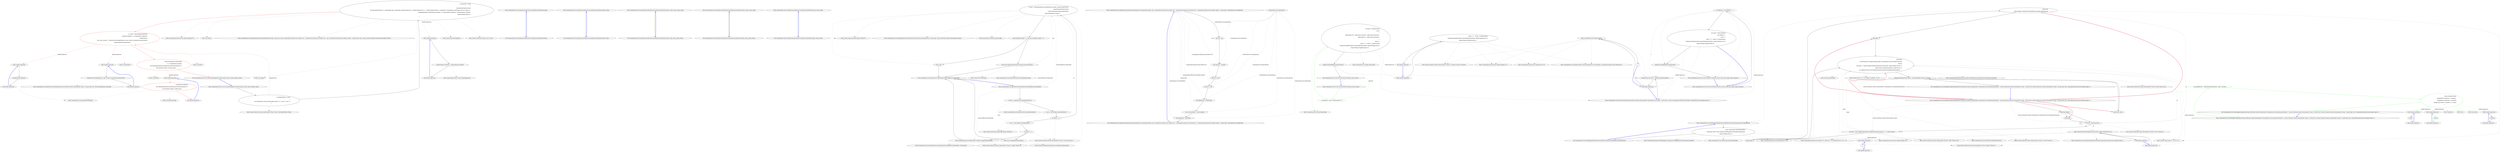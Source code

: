 digraph  {
m0_8 [label="Entry CommandLine.Infrastructure.Maybe.Nothing<T>()", span="63-63", cluster="CommandLine.Infrastructure.Maybe.Nothing<T>()", file="HelpTextTests.cs"];
m0_12 [label="Entry Unk.Create", span="", cluster="Unk.Create", file="HelpTextTests.cs"];
m0_13 [label="Entry Unk.Where", span="", cluster="Unk.Where", file="HelpTextTests.cs"];
m0_6 [label="Entry System.Collections.Generic.KeyValuePair<TKey, TValue>.KeyValuePair(TKey, TValue)", span="0-0", cluster="System.Collections.Generic.KeyValuePair<TKey, TValue>.KeyValuePair(TKey, TValue)", file="HelpTextTests.cs"];
m0_7 [label="Entry CommandLine.Core.OptionSpecification.OptionSpecification(string, string, bool, string, CommandLine.Infrastructure.Maybe<int>, CommandLine.Infrastructure.Maybe<int>, char, CommandLine.Infrastructure.Maybe<object>, System.Type, string, string, System.Collections.Generic.IEnumerable<string>)", span="17-17", cluster="CommandLine.Core.OptionSpecification.OptionSpecification(string, string, bool, string, CommandLine.Infrastructure.Maybe<int>, CommandLine.Infrastructure.Maybe<int>, char, CommandLine.Infrastructure.Maybe<object>, System.Type, string, string, System.Collections.Generic.IEnumerable<string>)", file="HelpTextTests.cs"];
m0_11 [label="Entry Unk.Single", span="", cluster="Unk.Single", file="HelpTextTests.cs"];
m0_15 [label="Entry Unk.NotNull", span="", cluster="Unk.NotNull", file="HelpTextTests.cs"];
m0_27 [label="Entry CommandLine.Core.TypeConverter.ChangeType(System.Collections.Generic.IEnumerable<string>, System.Type, bool, System.Globalization.CultureInfo)", span="12-12", cluster="CommandLine.Core.TypeConverter.ChangeType(System.Collections.Generic.IEnumerable<string>, System.Type, bool, System.Globalization.CultureInfo)", file="HelpTextTests.cs"];
m0_0 [label="Entry CommandLine.Tests.Unit.Core.OptionMapperTests.Map_boolean_switch_creates_boolean_value()", span="16-16", cluster="CommandLine.Tests.Unit.Core.OptionMapperTests.Map_boolean_switch_creates_boolean_value()", file="HelpTextTests.cs"];
m0_1 [label="var tokenPartitions = new[]\r\n                {\r\n                    new KeyValuePair<string, IEnumerable<string>>(''x'', new [] { ''true'' })\r\n                }", span="19-22", cluster="CommandLine.Tests.Unit.Core.OptionMapperTests.Map_boolean_switch_creates_boolean_value()", file="HelpTextTests.cs"];
m0_2 [label="var specProps = new[]\r\n                {\r\n                    SpecificationProperty.Create(\r\n                        new OptionSpecification(''x'', string.Empty, false, string.Empty, Maybe.Nothing<int>(), Maybe.Nothing<int>(), '\0', Maybe.Nothing<object>(), typeof(bool), string.Empty, string.Empty, new List<string>()), \r\n                        typeof(FakeOptions).GetProperties().Single(p => p.Name.Equals(''BoolValue'', StringComparison.Ordinal)),\r\n                        Maybe.Nothing<object>())\r\n                }", span="23-29", cluster="CommandLine.Tests.Unit.Core.OptionMapperTests.Map_boolean_switch_creates_boolean_value()", file="HelpTextTests.cs"];
m0_3 [label="var result = OptionMapper.MapValues(\r\n                specProps.Where(pt => pt.Specification.IsOption()),\r\n                tokenPartitions,\r\n                (vals, type, isScalar) => TypeConverter.ChangeType(vals, type, isScalar, CultureInfo.InvariantCulture),\r\n                StringComparer.InvariantCulture)", span="32-36", cluster="CommandLine.Tests.Unit.Core.OptionMapperTests.Map_boolean_switch_creates_boolean_value()", color=red, community=0, file="HelpTextTests.cs"];
m0_4 [label="Assert.NotNull(result.Value.Single(\r\n                a => a.Specification.IsOption()\r\n                && ((OptionSpecification)a.Specification).ShortName.Equals(''x'')\r\n                && (bool)((Just<object>)a.Value).Value))", span="39-42", cluster="CommandLine.Tests.Unit.Core.OptionMapperTests.Map_boolean_switch_creates_boolean_value()", color=red, community=0, file="HelpTextTests.cs"];
m0_5 [label="Exit CommandLine.Tests.Unit.Core.OptionMapperTests.Map_boolean_switch_creates_boolean_value()", span="16-16", cluster="CommandLine.Tests.Unit.Core.OptionMapperTests.Map_boolean_switch_creates_boolean_value()", file="HelpTextTests.cs"];
m0_28 [label="Entry lambda expression", span="40-42", cluster="lambda expression", file="HelpTextTests.cs"];
m0_16 [label="Entry lambda expression", span="27-27", cluster="lambda expression", file="HelpTextTests.cs"];
m0_20 [label="Entry lambda expression", span="33-33", cluster="lambda expression", file="HelpTextTests.cs"];
m0_24 [label="Entry lambda expression", span="35-35", cluster="lambda expression", file="HelpTextTests.cs"];
m0_17 [label="p.Name.Equals(''BoolValue'', StringComparison.Ordinal)", span="27-27", cluster="lambda expression", file="HelpTextTests.cs"];
m0_18 [label="Exit lambda expression", span="27-27", cluster="lambda expression", file="HelpTextTests.cs"];
m0_21 [label="pt.Specification.IsOption()", span="33-33", cluster="lambda expression", file="HelpTextTests.cs"];
m0_22 [label="Exit lambda expression", span="33-33", cluster="lambda expression", file="HelpTextTests.cs"];
m0_25 [label="TypeConverter.ChangeType(vals, type, isScalar, CultureInfo.InvariantCulture)", span="35-35", cluster="lambda expression", file="HelpTextTests.cs"];
m0_26 [label="Exit lambda expression", span="35-35", cluster="lambda expression", file="HelpTextTests.cs"];
m0_29 [label="a.Specification.IsOption()\r\n                && ((OptionSpecification)a.Specification).ShortName.Equals(''x'')\r\n                && (bool)((Just<object>)a.Value).Value", span="40-42", cluster="lambda expression", color=red, community=0, file="HelpTextTests.cs"];
m0_30 [label="Exit lambda expression", span="40-42", cluster="lambda expression", file="HelpTextTests.cs"];
m0_31 [label="Entry string.Equals(string)", span="0-0", cluster="string.Equals(string)", file="HelpTextTests.cs"];
m0_19 [label="Entry string.Equals(string, System.StringComparison)", span="0-0", cluster="string.Equals(string, System.StringComparison)", file="HelpTextTests.cs"];
m0_23 [label="Entry CommandLine.Core.Specification.IsOption()", span="10-10", cluster="CommandLine.Core.Specification.IsOption()", file="HelpTextTests.cs"];
m0_14 [label="Entry Unk.MapValues", span="", cluster="Unk.MapValues", file="HelpTextTests.cs"];
m0_10 [label="Entry System.Type.GetProperties()", span="0-0", cluster="System.Type.GetProperties()", file="HelpTextTests.cs"];
m0_9 [label="Entry System.Collections.Generic.List<T>.List()", span="0-0", cluster="System.Collections.Generic.List<T>.List()", file="HelpTextTests.cs"];
m1_0 [label="Entry CommandLine.Text.AssemblyLicenseAttribute.AssemblyLicenseAttribute(string)", span="18-18", cluster="CommandLine.Text.AssemblyLicenseAttribute.AssemblyLicenseAttribute(string)", file="InstanceBuilder.cs"];
m1_1 [label="Exit CommandLine.Text.AssemblyLicenseAttribute.AssemblyLicenseAttribute(string)", span="18-18", cluster="CommandLine.Text.AssemblyLicenseAttribute.AssemblyLicenseAttribute(string)", file="InstanceBuilder.cs"];
m1_2 [label="Entry CommandLine.Text.AssemblyLicenseAttribute.AssemblyLicenseAttribute(string, string)", span="29-29", cluster="CommandLine.Text.AssemblyLicenseAttribute.AssemblyLicenseAttribute(string, string)", file="InstanceBuilder.cs"];
m1_3 [label="Exit CommandLine.Text.AssemblyLicenseAttribute.AssemblyLicenseAttribute(string, string)", span="29-29", cluster="CommandLine.Text.AssemblyLicenseAttribute.AssemblyLicenseAttribute(string, string)", file="InstanceBuilder.cs"];
m1_8 [label="Entry CommandLine.Text.AssemblyLicenseAttribute.AssemblyLicenseAttribute(string, string, string, string, string)", span="68-68", cluster="CommandLine.Text.AssemblyLicenseAttribute.AssemblyLicenseAttribute(string, string, string, string, string)", file="InstanceBuilder.cs"];
m1_9 [label="Exit CommandLine.Text.AssemblyLicenseAttribute.AssemblyLicenseAttribute(string, string, string, string, string)", span="68-68", cluster="CommandLine.Text.AssemblyLicenseAttribute.AssemblyLicenseAttribute(string, string, string, string, string)", file="InstanceBuilder.cs"];
m1_6 [label="Entry CommandLine.Text.AssemblyLicenseAttribute.AssemblyLicenseAttribute(string, string, string, string)", span="54-54", cluster="CommandLine.Text.AssemblyLicenseAttribute.AssemblyLicenseAttribute(string, string, string, string)", file="InstanceBuilder.cs"];
m1_7 [label="Exit CommandLine.Text.AssemblyLicenseAttribute.AssemblyLicenseAttribute(string, string, string, string)", span="54-54", cluster="CommandLine.Text.AssemblyLicenseAttribute.AssemblyLicenseAttribute(string, string, string, string)", file="InstanceBuilder.cs"];
m1_4 [label="Entry CommandLine.Text.AssemblyLicenseAttribute.AssemblyLicenseAttribute(string, string, string)", span="41-41", cluster="CommandLine.Text.AssemblyLicenseAttribute.AssemblyLicenseAttribute(string, string, string)", file="InstanceBuilder.cs"];
m1_5 [label="Exit CommandLine.Text.AssemblyLicenseAttribute.AssemblyLicenseAttribute(string, string, string)", span="41-41", cluster="CommandLine.Text.AssemblyLicenseAttribute.AssemblyLicenseAttribute(string, string, string)", file="InstanceBuilder.cs"];
m2_27 [label="Entry System.Linq.Enumerable.Empty<TResult>()", span="0-0", cluster="System.Linq.Enumerable.Empty<TResult>()", file="InstanceChooser.cs"];
m2_28 [label="Entry CommandLine.Core.OptionSpecification.FromAttribute(CommandLine.OptionAttribute, System.Type, System.Collections.Generic.IEnumerable<string>)", span="32-32", cluster="CommandLine.Core.OptionSpecification.FromAttribute(CommandLine.OptionAttribute, System.Type, System.Collections.Generic.IEnumerable<string>)", file="InstanceChooser.cs"];
m2_0 [label="Entry CommandLine.Core.Specification.Specification(CommandLine.Core.SpecificationType, bool, CommandLine.Infrastructure.Maybe<int>, CommandLine.Infrastructure.Maybe<int>, CommandLine.Infrastructure.Maybe<object>, System.Type, CommandLine.Core.TargetType)", span="35-35", cluster="CommandLine.Core.Specification.Specification(CommandLine.Core.SpecificationType, bool, CommandLine.Infrastructure.Maybe<int>, CommandLine.Infrastructure.Maybe<int>, CommandLine.Infrastructure.Maybe<object>, System.Type, CommandLine.Core.TargetType)", file="InstanceChooser.cs"];
m2_1 [label="this.tag = tag", span="38-38", cluster="CommandLine.Core.Specification.Specification(CommandLine.Core.SpecificationType, bool, CommandLine.Infrastructure.Maybe<int>, CommandLine.Infrastructure.Maybe<int>, CommandLine.Infrastructure.Maybe<object>, System.Type, CommandLine.Core.TargetType)", file="InstanceChooser.cs"];
m2_2 [label="this.required = required", span="39-39", cluster="CommandLine.Core.Specification.Specification(CommandLine.Core.SpecificationType, bool, CommandLine.Infrastructure.Maybe<int>, CommandLine.Infrastructure.Maybe<int>, CommandLine.Infrastructure.Maybe<object>, System.Type, CommandLine.Core.TargetType)", file="InstanceChooser.cs"];
m2_3 [label="this.min = min", span="40-40", cluster="CommandLine.Core.Specification.Specification(CommandLine.Core.SpecificationType, bool, CommandLine.Infrastructure.Maybe<int>, CommandLine.Infrastructure.Maybe<int>, CommandLine.Infrastructure.Maybe<object>, System.Type, CommandLine.Core.TargetType)", file="InstanceChooser.cs"];
m2_4 [label="this.max = max", span="41-41", cluster="CommandLine.Core.Specification.Specification(CommandLine.Core.SpecificationType, bool, CommandLine.Infrastructure.Maybe<int>, CommandLine.Infrastructure.Maybe<int>, CommandLine.Infrastructure.Maybe<object>, System.Type, CommandLine.Core.TargetType)", file="InstanceChooser.cs"];
m2_5 [label="this.defaultValue = defaultValue", span="42-42", cluster="CommandLine.Core.Specification.Specification(CommandLine.Core.SpecificationType, bool, CommandLine.Infrastructure.Maybe<int>, CommandLine.Infrastructure.Maybe<int>, CommandLine.Infrastructure.Maybe<object>, System.Type, CommandLine.Core.TargetType)", file="InstanceChooser.cs"];
m2_6 [label="this.conversionType = conversionType", span="43-43", cluster="CommandLine.Core.Specification.Specification(CommandLine.Core.SpecificationType, bool, CommandLine.Infrastructure.Maybe<int>, CommandLine.Infrastructure.Maybe<int>, CommandLine.Infrastructure.Maybe<object>, System.Type, CommandLine.Core.TargetType)", file="InstanceChooser.cs"];
m2_7 [label="this.targetType = targetType", span="44-44", cluster="CommandLine.Core.Specification.Specification(CommandLine.Core.SpecificationType, bool, CommandLine.Infrastructure.Maybe<int>, CommandLine.Infrastructure.Maybe<int>, CommandLine.Infrastructure.Maybe<object>, System.Type, CommandLine.Core.TargetType)", file="InstanceChooser.cs"];
m2_8 [label="Exit CommandLine.Core.Specification.Specification(CommandLine.Core.SpecificationType, bool, CommandLine.Infrastructure.Maybe<int>, CommandLine.Infrastructure.Maybe<int>, CommandLine.Infrastructure.Maybe<object>, System.Type, CommandLine.Core.TargetType)", span="35-35", cluster="CommandLine.Core.Specification.Specification(CommandLine.Core.SpecificationType, bool, CommandLine.Infrastructure.Maybe<int>, CommandLine.Infrastructure.Maybe<int>, CommandLine.Infrastructure.Maybe<object>, System.Type, CommandLine.Core.TargetType)", file="InstanceChooser.cs"];
m2_24 [label="Entry System.Collections.Generic.IEnumerable<TSource>.Count<TSource>()", span="0-0", cluster="System.Collections.Generic.IEnumerable<TSource>.Count<TSource>()", file="InstanceChooser.cs"];
m2_23 [label="Entry System.Collections.IEnumerable.OfType<TResult>()", span="0-0", cluster="System.Collections.IEnumerable.OfType<TResult>()", file="InstanceChooser.cs"];
m2_31 [label="Entry CommandLine.Core.ValueSpecification.FromAttribute(CommandLine.ValueAttribute, System.Type)", span="18-18", cluster="CommandLine.Core.ValueSpecification.FromAttribute(CommandLine.ValueAttribute, System.Type)", file="InstanceChooser.cs"];
m2_26 [label="Entry System.Enum.GetNames(System.Type)", span="0-0", cluster="System.Enum.GetNames(System.Type)", file="InstanceChooser.cs"];
m2_29 [label="Entry string.ToLowerInvariant()", span="0-0", cluster="string.ToLowerInvariant()", file="InstanceChooser.cs"];
m2_9 [label="Entry CommandLine.Core.Specification.FromProperty(System.Reflection.PropertyInfo)", span="82-82", cluster="CommandLine.Core.Specification.FromProperty(System.Reflection.PropertyInfo)", file="InstanceChooser.cs"];
m2_10 [label="var attrs = property.GetCustomAttributes(true)", span="84-84", cluster="CommandLine.Core.Specification.FromProperty(System.Reflection.PropertyInfo)", file="InstanceChooser.cs"];
m2_13 [label="var spec = OptionSpecification.FromAttribute(oa.Single(), property.PropertyType,\r\n                    property.PropertyType.IsEnum\r\n                        ? Enum.GetNames(property.PropertyType)\r\n                        : Enumerable.Empty<string>())", span="88-91", cluster="CommandLine.Core.Specification.FromProperty(System.Reflection.PropertyInfo)", file="InstanceChooser.cs"];
m2_15 [label="return spec.WithLongName(property.Name.ToLowerInvariant());", span="94-94", cluster="CommandLine.Core.Specification.FromProperty(System.Reflection.PropertyInfo)", file="InstanceChooser.cs"];
m2_19 [label="return ValueSpecification.FromAttribute(va.Single(), property.PropertyType);", span="102-102", cluster="CommandLine.Core.Specification.FromProperty(System.Reflection.PropertyInfo)", file="InstanceChooser.cs"];
m2_11 [label="var oa = attrs.OfType<OptionAttribute>()", span="85-85", cluster="CommandLine.Core.Specification.FromProperty(System.Reflection.PropertyInfo)", file="InstanceChooser.cs"];
m2_17 [label="var va = attrs.OfType<ValueAttribute>()", span="99-99", cluster="CommandLine.Core.Specification.FromProperty(System.Reflection.PropertyInfo)", file="InstanceChooser.cs"];
m2_12 [label="oa.Count() == 1", span="86-86", cluster="CommandLine.Core.Specification.FromProperty(System.Reflection.PropertyInfo)", file="InstanceChooser.cs"];
m2_14 [label="spec.ShortName.Length == 0 && spec.LongName.Length == 0", span="92-92", cluster="CommandLine.Core.Specification.FromProperty(System.Reflection.PropertyInfo)", file="InstanceChooser.cs"];
m2_16 [label="return spec;", span="96-96", cluster="CommandLine.Core.Specification.FromProperty(System.Reflection.PropertyInfo)", file="InstanceChooser.cs"];
m2_18 [label="va.Count() == 1", span="100-100", cluster="CommandLine.Core.Specification.FromProperty(System.Reflection.PropertyInfo)", file="InstanceChooser.cs"];
m2_20 [label="throw new InvalidOperationException();", span="105-105", cluster="CommandLine.Core.Specification.FromProperty(System.Reflection.PropertyInfo)", file="InstanceChooser.cs"];
m2_21 [label="Exit CommandLine.Core.Specification.FromProperty(System.Reflection.PropertyInfo)", span="82-82", cluster="CommandLine.Core.Specification.FromProperty(System.Reflection.PropertyInfo)", file="InstanceChooser.cs"];
m2_22 [label="Entry System.Reflection.MemberInfo.GetCustomAttributes(bool)", span="0-0", cluster="System.Reflection.MemberInfo.GetCustomAttributes(bool)", file="InstanceChooser.cs"];
m2_25 [label="Entry System.Collections.Generic.IEnumerable<TSource>.Single<TSource>()", span="0-0", cluster="System.Collections.Generic.IEnumerable<TSource>.Single<TSource>()", file="InstanceChooser.cs"];
m2_30 [label="Entry CommandLine.Core.OptionSpecification.WithLongName(string)", span="20-20", cluster="CommandLine.Core.OptionSpecification.WithLongName(string)", file="InstanceChooser.cs"];
m2_32 [label="Entry System.InvalidOperationException.InvalidOperationException()", span="0-0", cluster="System.InvalidOperationException.InvalidOperationException()", file="InstanceChooser.cs"];
m2_33 [label="CommandLine.Core.Specification", span="", file="InstanceChooser.cs"];
m3_11 [label="Entry CommandLine.Infrastructure.Maybe.Nothing<T>()", span="63-63", cluster="CommandLine.Infrastructure.Maybe.Nothing<T>()", file="Tokenizer.cs"];
m3_10 [label="Entry System.Collections.Generic.IEnumerable<TSource>.Contains<TSource>(TSource)", span="0-0", cluster="System.Collections.Generic.IEnumerable<TSource>.Contains<TSource>(TSource)", file="Tokenizer.cs"];
m3_13 [label="Entry CommandLine.Infrastructure.Maybe.Just<T>(T)", span="68-68", cluster="CommandLine.Infrastructure.Maybe.Just<T>(T)", file="Tokenizer.cs"];
m3_14 [label="Entry CommandLine.Tests.Unit.Core.SwitchTests.Partition_switch_values()", span="28-28", cluster="CommandLine.Tests.Unit.Core.SwitchTests.Partition_switch_values()", file="Tokenizer.cs"];
m3_15 [label="var expected = new [] { Token.Name(''x'') }", span="30-30", cluster="CommandLine.Tests.Unit.Core.SwitchTests.Partition_switch_values()", color=green, community=0, file="Tokenizer.cs"];
m3_16 [label="var result = Switch.Partition(\r\n                new []\r\n                    {\r\n                        Token.Name(''str''), Token.Value(''strvalue''), Token.Value(''freevalue''),\r\n                        Token.Name(''x''), Token.Value(''freevalue2'')\r\n                    },\r\n                name =>\r\n                    new[] { ''x'', ''switch'' }.Contains(name)\r\n                        ? Maybe.Just(TypeDescriptor.Create(TargetType.Boolean, Maybe.Nothing<int>()))\r\n                        : Maybe.Nothing<TypeDescriptor>())", span="32-41", cluster="CommandLine.Tests.Unit.Core.SwitchTests.Partition_switch_values()", file="Tokenizer.cs"];
m3_17 [label="expected.ShouldAllBeEquivalentTo(result)", span="43-43", cluster="CommandLine.Tests.Unit.Core.SwitchTests.Partition_switch_values()", file="Tokenizer.cs"];
m3_18 [label="Exit CommandLine.Tests.Unit.Core.SwitchTests.Partition_switch_values()", span="28-28", cluster="CommandLine.Tests.Unit.Core.SwitchTests.Partition_switch_values()", file="Tokenizer.cs"];
m3_12 [label="Entry CommandLine.Core.TypeDescriptor.Create(CommandLine.Core.TargetType, CommandLine.Infrastructure.Maybe<int>)", span="29-29", cluster="CommandLine.Core.TypeDescriptor.Create(CommandLine.Core.TargetType, CommandLine.Infrastructure.Maybe<int>)", file="Tokenizer.cs"];
m3_6 [label="t.IsName() && info.Tag == TypeDescriptorKind.Boolean", span="16-16", cluster="lambda expression", file="Tokenizer.cs"];
m3_7 [label="Exit lambda expression", span="16-16", cluster="lambda expression", file="Tokenizer.cs"];
m3_5 [label="Entry CommandLine.Core.Switch.Partition(System.Collections.Generic.IEnumerable<CommandLine.Core.Token>, System.Func<string, CommandLine.Infrastructure.Maybe<CommandLine.Core.TypeDescriptor>>)", span="11-11", cluster="CommandLine.Core.Switch.Partition(System.Collections.Generic.IEnumerable<CommandLine.Core.Token>, System.Func<string, CommandLine.Infrastructure.Maybe<CommandLine.Core.TypeDescriptor>>)", file="Tokenizer.cs"];
m3_21 [label="Entry lambda expression", span="38-41", cluster="lambda expression", file="Tokenizer.cs"];
m3_23 [label="Exit lambda expression", span="38-41", cluster="lambda expression", file="Tokenizer.cs"];
m3_22 [label="new[] { ''x'', ''switch'' }.Contains(name)\r\n                        ? Maybe.Just(TypeDescriptor.Create(TargetType.Boolean, Maybe.Nothing<int>()))\r\n                        : Maybe.Nothing<TypeDescriptor>()", span="39-41", cluster="lambda expression", file="Tokenizer.cs"];
m3_8 [label="Entry CommandLine.Core.Token.IsName()", span="68-68", cluster="CommandLine.Core.Token.IsName()", file="Tokenizer.cs"];
m3_9 [label=t, span="", cluster="lambda expression", file="Tokenizer.cs"];
m3_19 [label="Entry CommandLine.Core.Token.Name(string)", span="19-19", cluster="CommandLine.Core.Token.Name(string)", file="Tokenizer.cs"];
m3_0 [label="Entry CommandLine.Tests.Unit.Core.SwitchTests.Partition_switch_values_from_empty_token_sequence()", span="13-13", cluster="CommandLine.Tests.Unit.Core.SwitchTests.Partition_switch_values_from_empty_token_sequence()", file="Tokenizer.cs"];
m3_1 [label="var expected = new Token[] { }", span="15-15", cluster="CommandLine.Tests.Unit.Core.SwitchTests.Partition_switch_values_from_empty_token_sequence()", file="Tokenizer.cs"];
m3_2 [label="var result = Switch.Partition(\r\n                new Token[] { },\r\n                name =>\r\n                    new[] { ''x'', ''switch'' }.Contains(name)\r\n                        ? Maybe.Just(TypeDescriptor.Create(TargetType.Boolean, Maybe.Nothing<int>()))\r\n                        : Maybe.Nothing<TypeDescriptor>())", span="17-22", cluster="CommandLine.Tests.Unit.Core.SwitchTests.Partition_switch_values_from_empty_token_sequence()", file="Tokenizer.cs"];
m3_4 [label="Exit CommandLine.Tests.Unit.Core.SwitchTests.Partition_switch_values_from_empty_token_sequence()", span="13-13", cluster="CommandLine.Tests.Unit.Core.SwitchTests.Partition_switch_values_from_empty_token_sequence()", file="Tokenizer.cs"];
m3_20 [label="Entry CommandLine.Core.Token.Value(string)", span="24-24", cluster="CommandLine.Core.Token.Value(string)", file="Tokenizer.cs"];
m3_3 [label="expected.ShouldAllBeEquivalentTo(result)", span="24-24", cluster="CommandLine.Tests.Unit.Core.SwitchTests.Partition_switch_values_from_empty_token_sequence()", file="Tokenizer.cs"];
m4_47 [label="Entry CommandLine.Core.SpecificationProperty.WithValue(CommandLine.Infrastructure.Maybe<object>)", span="18-18", cluster="CommandLine.Core.SpecificationProperty.WithValue(CommandLine.Infrastructure.Maybe<object>)", file="TokenPartitioner.cs"];
m4_36 [label="Entry System.Type.IsScalar()", span="33-33", cluster="System.Type.IsScalar()", file="TokenPartitioner.cs"];
m4_28 [label="Entry System.Collections.Generic.IEnumerable<TSource>.Empty<TSource>()", span="81-81", cluster="System.Collections.Generic.IEnumerable<TSource>.Empty<TSource>()", file="TokenPartitioner.cs"];
m4_6 [label="Entry Unk.>", span="", cluster="Unk.>", file="TokenPartitioner.cs"];
m4_7 [label="Entry Unk.Create", span="", cluster="Unk.Create", file="TokenPartitioner.cs"];
m4_0 [label="Entry CommandLine.Core.ValueMapper.MapValues(System.Collections.Generic.IEnumerable<CommandLine.Core.SpecificationProperty>, System.Collections.Generic.IEnumerable<string>, System.Func<System.Collections.Generic.IEnumerable<string>, System.Type, bool, CommandLine.Infrastructure.Maybe<object>>)", span="11-11", cluster="CommandLine.Core.ValueMapper.MapValues(System.Collections.Generic.IEnumerable<CommandLine.Core.SpecificationProperty>, System.Collections.Generic.IEnumerable<string>, System.Func<System.Collections.Generic.IEnumerable<string>, System.Type, bool, CommandLine.Infrastructure.Maybe<object>>)", file="TokenPartitioner.cs"];
m4_1 [label="var propAndErrors = MapValuesImpl(specProps, values, converter)", span="16-16", cluster="CommandLine.Core.ValueMapper.MapValues(System.Collections.Generic.IEnumerable<CommandLine.Core.SpecificationProperty>, System.Collections.Generic.IEnumerable<string>, System.Func<System.Collections.Generic.IEnumerable<string>, System.Type, bool, CommandLine.Infrastructure.Maybe<object>>)", color=green, community=0, file="TokenPartitioner.cs"];
m4_2 [label="return StatePair.Create(\r\n                propAndErrors.Select(pe => pe.Item1),\r\n                propAndErrors.Select(pe => pe.Item2)\r\n                    .OfType<Just<Error>>().Select(e => e.Value)\r\n                );", span="18-22", cluster="CommandLine.Core.ValueMapper.MapValues(System.Collections.Generic.IEnumerable<CommandLine.Core.SpecificationProperty>, System.Collections.Generic.IEnumerable<string>, System.Func<System.Collections.Generic.IEnumerable<string>, System.Type, bool, CommandLine.Infrastructure.Maybe<object>>)", color=green, community=0, file="TokenPartitioner.cs"];
m4_3 [label="Exit CommandLine.Core.ValueMapper.MapValues(System.Collections.Generic.IEnumerable<CommandLine.Core.SpecificationProperty>, System.Collections.Generic.IEnumerable<string>, System.Func<System.Collections.Generic.IEnumerable<string>, System.Type, bool, CommandLine.Infrastructure.Maybe<object>>)", span="11-11", cluster="CommandLine.Core.ValueMapper.MapValues(System.Collections.Generic.IEnumerable<CommandLine.Core.SpecificationProperty>, System.Collections.Generic.IEnumerable<string>, System.Func<System.Collections.Generic.IEnumerable<string>, System.Type, bool, CommandLine.Infrastructure.Maybe<object>>)", file="TokenPartitioner.cs"];
m4_35 [label="Entry System.Tuple.Create<T1, T2>(T1, T2)", span="0-0", cluster="System.Tuple.Create<T1, T2>(T1, T2)", file="TokenPartitioner.cs"];
m4_52 [label="Entry CommandLine.SequenceOutOfRangeError.SequenceOutOfRangeError(CommandLine.NameInfo)", span="316-316", cluster="CommandLine.SequenceOutOfRangeError.SequenceOutOfRangeError(CommandLine.NameInfo)", file="TokenPartitioner.cs"];
m4_41 [label="Entry lambda expression", span="35-35", cluster="lambda expression", file="TokenPartitioner.cs"];
m4_8 [label="Entry lambda expression", span="19-19", cluster="lambda expression", file="TokenPartitioner.cs"];
m4_11 [label="Entry lambda expression", span="20-20", cluster="lambda expression", file="TokenPartitioner.cs"];
m4_14 [label="Entry lambda expression", span="21-21", cluster="lambda expression", file="TokenPartitioner.cs"];
m4_9 [label="pe.Item1", span="19-19", cluster="lambda expression", color=green, community=0, file="TokenPartitioner.cs"];
m4_10 [label="Exit lambda expression", span="19-19", cluster="lambda expression", file="TokenPartitioner.cs"];
m4_13 [label="Exit lambda expression", span="20-20", cluster="lambda expression", file="TokenPartitioner.cs"];
m4_12 [label="pe.Item2", span="20-20", cluster="lambda expression", file="TokenPartitioner.cs"];
m4_16 [label="Exit lambda expression", span="21-21", cluster="lambda expression", file="TokenPartitioner.cs"];
m4_15 [label="e.Value", span="21-21", cluster="lambda expression", file="TokenPartitioner.cs"];
m4_44 [label="Entry lambda expression", span="46-46", cluster="lambda expression", file="TokenPartitioner.cs"];
m4_45 [label="Tuple.Create(pt.WithValue(Maybe.Just(converted)), Maybe.Nothing<Error>())", span="46-46", cluster="lambda expression", file="TokenPartitioner.cs"];
m4_46 [label="Exit lambda expression", span="46-46", cluster="lambda expression", file="TokenPartitioner.cs"];
m4_42 [label=n, span="35-35", cluster="lambda expression", file="TokenPartitioner.cs"];
m4_43 [label="Exit lambda expression", span="35-35", cluster="lambda expression", file="TokenPartitioner.cs"];
m4_29 [label="Entry System.Collections.Generic.IEnumerable<TSource>.First<TSource>()", span="0-0", cluster="System.Collections.Generic.IEnumerable<TSource>.First<TSource>()", file="TokenPartitioner.cs"];
m4_40 [label="Entry System.Collections.Generic.IEnumerable<TSource>.Skip<TSource>(int)", span="0-0", cluster="System.Collections.Generic.IEnumerable<TSource>.Skip<TSource>(int)", file="TokenPartitioner.cs"];
m4_33 [label="Entry System.Collections.Generic.IEnumerable<TSource>.Take<TSource>(int)", span="0-0", cluster="System.Collections.Generic.IEnumerable<TSource>.Take<TSource>(int)", file="TokenPartitioner.cs"];
m4_37 [label="Entry System.Func<T1, T2, T3, TResult>.Invoke(T1, T2, T3)", span="0-0", cluster="System.Func<T1, T2, T3, TResult>.Invoke(T1, T2, T3)", file="TokenPartitioner.cs"];
m4_51 [label="Entry CommandLine.Core.Specification.IsMinNotSpecified()", span="70-70", cluster="CommandLine.Core.Specification.IsMinNotSpecified()", file="TokenPartitioner.cs"];
m4_34 [label="Entry CommandLine.Core.ValueMapper.MakeErrorInCaseOfMinConstraint(CommandLine.Core.Specification)", span="56-56", cluster="CommandLine.Core.ValueMapper.MakeErrorInCaseOfMinConstraint(CommandLine.Core.Specification)", file="TokenPartitioner.cs"];
m4_49 [label="return !specification.IsMinNotSpecified()\r\n                ? Maybe.Just<Error>(new SequenceOutOfRangeError(NameInfo.EmptyName))\r\n                : Maybe.Nothing<Error>();", span="58-60", cluster="CommandLine.Core.ValueMapper.MakeErrorInCaseOfMinConstraint(CommandLine.Core.Specification)", file="TokenPartitioner.cs"];
m4_50 [label="Exit CommandLine.Core.ValueMapper.MakeErrorInCaseOfMinConstraint(CommandLine.Core.Specification)", span="56-56", cluster="CommandLine.Core.ValueMapper.MakeErrorInCaseOfMinConstraint(CommandLine.Core.Specification)", file="TokenPartitioner.cs"];
m4_39 [label="Entry CommandLine.Infrastructure.Maybe.Just<T>(T)", span="71-71", cluster="CommandLine.Infrastructure.Maybe.Just<T>(T)", file="TokenPartitioner.cs"];
m4_5 [label="Entry Unk.Select", span="", cluster="Unk.Select", file="TokenPartitioner.cs"];
m4_38 [label="Entry CommandLine.BadFormatConversionError.BadFormatConversionError(CommandLine.NameInfo)", span="305-305", cluster="CommandLine.BadFormatConversionError.BadFormatConversionError(CommandLine.NameInfo)", file="TokenPartitioner.cs"];
m4_48 [label="Entry CommandLine.Infrastructure.Maybe.Nothing<T>()", span="66-66", cluster="CommandLine.Infrastructure.Maybe.Nothing<T>()", file="TokenPartitioner.cs"];
m4_30 [label="Entry CommandLine.Core.Specification.GetMaxValueCount()", span="51-51", cluster="CommandLine.Core.Specification.GetMaxValueCount()", file="TokenPartitioner.cs"];
m4_31 [label="Entry System.Collections.Generic.IEnumerable<TSource>.Count<TSource>()", span="0-0", cluster="System.Collections.Generic.IEnumerable<TSource>.Count<TSource>()", file="TokenPartitioner.cs"];
m4_4 [label="Entry CommandLine.Core.ValueMapper.MapValuesImpl(System.Collections.Generic.IEnumerable<CommandLine.Core.SpecificationProperty>, System.Collections.Generic.IEnumerable<string>, System.Func<System.Collections.Generic.IEnumerable<string>, System.Type, bool, CommandLine.Infrastructure.Maybe<object>>)", span="25-25", cluster="CommandLine.Core.ValueMapper.MapValuesImpl(System.Collections.Generic.IEnumerable<CommandLine.Core.SpecificationProperty>, System.Collections.Generic.IEnumerable<string>, System.Func<System.Collections.Generic.IEnumerable<string>, System.Type, bool, CommandLine.Infrastructure.Maybe<object>>)", file="TokenPartitioner.cs"];
m4_25 [label="MapValuesImpl(specProps.Skip(1), values.Skip(taken.Count()), converter)", span="50-50", cluster="CommandLine.Core.ValueMapper.MapValuesImpl(System.Collections.Generic.IEnumerable<CommandLine.Core.SpecificationProperty>, System.Collections.Generic.IEnumerable<string>, System.Func<System.Collections.Generic.IEnumerable<string>, System.Type, bool, CommandLine.Infrastructure.Maybe<object>>)", file="TokenPartitioner.cs"];
m4_17 [label="specProps.Empty()", span="30-30", cluster="CommandLine.Core.ValueMapper.MapValuesImpl(System.Collections.Generic.IEnumerable<CommandLine.Core.SpecificationProperty>, System.Collections.Generic.IEnumerable<string>, System.Func<System.Collections.Generic.IEnumerable<string>, System.Type, bool, CommandLine.Infrastructure.Maybe<object>>)", file="TokenPartitioner.cs"];
m4_18 [label="yield break;", span="32-32", cluster="CommandLine.Core.ValueMapper.MapValuesImpl(System.Collections.Generic.IEnumerable<CommandLine.Core.SpecificationProperty>, System.Collections.Generic.IEnumerable<string>, System.Func<System.Collections.Generic.IEnumerable<string>, System.Type, bool, CommandLine.Infrastructure.Maybe<object>>)", file="TokenPartitioner.cs"];
m4_22 [label="yield return\r\n                    Tuple.Create(pt, MakeErrorInCaseOfMinConstraint(pt.Specification));", span="38-39", cluster="CommandLine.Core.ValueMapper.MapValuesImpl(System.Collections.Generic.IEnumerable<CommandLine.Core.SpecificationProperty>, System.Collections.Generic.IEnumerable<string>, System.Func<System.Collections.Generic.IEnumerable<string>, System.Type, bool, CommandLine.Infrastructure.Maybe<object>>)", file="TokenPartitioner.cs"];
m4_23 [label="yield break;", span="40-40", cluster="CommandLine.Core.ValueMapper.MapValuesImpl(System.Collections.Generic.IEnumerable<CommandLine.Core.SpecificationProperty>, System.Collections.Generic.IEnumerable<string>, System.Func<System.Collections.Generic.IEnumerable<string>, System.Type, bool, CommandLine.Infrastructure.Maybe<object>>)", file="TokenPartitioner.cs"];
m4_24 [label="yield return\r\n                converter(taken, pt.Property.PropertyType, pt.Specification.ConversionType.IsScalar())\r\n                    .Return(\r\n                        converted => Tuple.Create(pt.WithValue(Maybe.Just(converted)), Maybe.Nothing<Error>()),\r\n                        Tuple.Create<SpecificationProperty, Maybe<Error>>(\r\n                            pt, Maybe.Just<Error>(new BadFormatConversionError(NameInfo.EmptyName))));", span="43-48", cluster="CommandLine.Core.ValueMapper.MapValuesImpl(System.Collections.Generic.IEnumerable<CommandLine.Core.SpecificationProperty>, System.Collections.Generic.IEnumerable<string>, System.Func<System.Collections.Generic.IEnumerable<string>, System.Type, bool, CommandLine.Infrastructure.Maybe<object>>)", file="TokenPartitioner.cs"];
m4_26 [label="yield return value;", span="52-52", cluster="CommandLine.Core.ValueMapper.MapValuesImpl(System.Collections.Generic.IEnumerable<CommandLine.Core.SpecificationProperty>, System.Collections.Generic.IEnumerable<string>, System.Func<System.Collections.Generic.IEnumerable<string>, System.Type, bool, CommandLine.Infrastructure.Maybe<object>>)", file="TokenPartitioner.cs"];
m4_19 [label="var pt = specProps.First()", span="34-34", cluster="CommandLine.Core.ValueMapper.MapValuesImpl(System.Collections.Generic.IEnumerable<CommandLine.Core.SpecificationProperty>, System.Collections.Generic.IEnumerable<string>, System.Func<System.Collections.Generic.IEnumerable<string>, System.Type, bool, CommandLine.Infrastructure.Maybe<object>>)", file="TokenPartitioner.cs"];
m4_20 [label="var taken = values.Take(pt.Specification.GetMaxValueCount().Return(n => n, values.Count()))", span="35-35", cluster="CommandLine.Core.ValueMapper.MapValuesImpl(System.Collections.Generic.IEnumerable<CommandLine.Core.SpecificationProperty>, System.Collections.Generic.IEnumerable<string>, System.Func<System.Collections.Generic.IEnumerable<string>, System.Type, bool, CommandLine.Infrastructure.Maybe<object>>)", file="TokenPartitioner.cs"];
m4_21 [label="taken.Empty()", span="36-36", cluster="CommandLine.Core.ValueMapper.MapValuesImpl(System.Collections.Generic.IEnumerable<CommandLine.Core.SpecificationProperty>, System.Collections.Generic.IEnumerable<string>, System.Func<System.Collections.Generic.IEnumerable<string>, System.Type, bool, CommandLine.Infrastructure.Maybe<object>>)", file="TokenPartitioner.cs"];
m4_27 [label="Exit CommandLine.Core.ValueMapper.MapValuesImpl(System.Collections.Generic.IEnumerable<CommandLine.Core.SpecificationProperty>, System.Collections.Generic.IEnumerable<string>, System.Func<System.Collections.Generic.IEnumerable<string>, System.Type, bool, CommandLine.Infrastructure.Maybe<object>>)", span="25-25", cluster="CommandLine.Core.ValueMapper.MapValuesImpl(System.Collections.Generic.IEnumerable<CommandLine.Core.SpecificationProperty>, System.Collections.Generic.IEnumerable<string>, System.Func<System.Collections.Generic.IEnumerable<string>, System.Type, bool, CommandLine.Infrastructure.Maybe<object>>)", file="TokenPartitioner.cs"];
m4_32 [label="Entry CommandLine.Infrastructure.Maybe<T1>.Return<T1, T2>(System.Func<T1, T2>, T2)", span="103-103", cluster="CommandLine.Infrastructure.Maybe<T1>.Return<T1, T2>(System.Func<T1, T2>, T2)", file="TokenPartitioner.cs"];
m4_53 [label=pt, span="", file="TokenPartitioner.cs"];
m0_0 -> m0_1  [key=0, style=solid];
m0_1 -> m0_2  [key=0, style=solid];
m0_1 -> m0_6  [key=2, style=dotted];
m0_1 -> m0_3  [key=1, style=dashed, color=red, label=tokenPartitions];
m0_2 -> m0_3  [key=0, style=solid, color=red];
m0_2 -> m0_7  [key=2, style=dotted];
m0_2 -> m0_8  [key=2, style=dotted];
m0_2 -> m0_9  [key=2, style=dotted];
m0_2 -> m0_10  [key=2, style=dotted];
m0_2 -> m0_11  [key=2, style=dotted];
m0_2 -> m0_12  [key=2, style=dotted];
m0_2 -> m0_16  [key=1, style=dashed, color=darkseagreen4, label="lambda expression"];
m0_3 -> m0_4  [key=0, style=solid, color=red];
m0_3 -> m0_13  [key=2, style=dotted, color=red];
m0_3 -> m0_14  [key=2, style=dotted, color=red];
m0_3 -> m0_20  [key=1, style=dashed, color=red, label="lambda expression"];
m0_3 -> m0_24  [key=1, style=dashed, color=red, label="lambda expression"];
m0_4 -> m0_5  [key=0, style=solid, color=red];
m0_4 -> m0_11  [key=2, style=dotted, color=red];
m0_4 -> m0_15  [key=2, style=dotted, color=red];
m0_4 -> m0_28  [key=1, style=dashed, color=red, label="lambda expression"];
m0_5 -> m0_0  [key=0, style=bold, color=blue];
m0_28 -> m0_29  [key=0, style=solid, color=red];
m0_16 -> m0_17  [key=0, style=solid];
m0_20 -> m0_21  [key=0, style=solid];
m0_24 -> m0_25  [key=0, style=solid];
m0_17 -> m0_18  [key=0, style=solid];
m0_17 -> m0_19  [key=2, style=dotted];
m0_18 -> m0_16  [key=0, style=bold, color=blue];
m0_21 -> m0_22  [key=0, style=solid];
m0_21 -> m0_23  [key=2, style=dotted];
m0_22 -> m0_20  [key=0, style=bold, color=blue];
m0_25 -> m0_26  [key=0, style=solid];
m0_25 -> m0_27  [key=2, style=dotted];
m0_26 -> m0_24  [key=0, style=bold, color=blue];
m0_29 -> m0_30  [key=0, style=solid, color=red];
m0_29 -> m0_23  [key=2, style=dotted, color=red];
m0_29 -> m0_31  [key=2, style=dotted, color=red];
m0_30 -> m0_28  [key=0, style=bold, color=blue];
m1_0 -> m1_1  [key=0, style=solid];
m1_1 -> m1_0  [key=0, style=bold, color=blue];
m1_2 -> m1_3  [key=0, style=solid];
m1_3 -> m1_2  [key=0, style=bold, color=blue];
m1_8 -> m1_9  [key=0, style=solid];
m1_9 -> m1_8  [key=0, style=bold, color=blue];
m1_6 -> m1_7  [key=0, style=solid];
m1_7 -> m1_6  [key=0, style=bold, color=blue];
m1_4 -> m1_5  [key=0, style=solid];
m1_5 -> m1_4  [key=0, style=bold, color=blue];
m2_0 -> m2_1  [key=0, style=solid];
m2_0 -> m2_2  [key=1, style=dashed, color=darkseagreen4, label=bool];
m2_0 -> m2_3  [key=1, style=dashed, color=darkseagreen4, label="CommandLine.Infrastructure.Maybe<int>"];
m2_0 -> m2_4  [key=1, style=dashed, color=darkseagreen4, label="CommandLine.Infrastructure.Maybe<int>"];
m2_0 -> m2_5  [key=1, style=dashed, color=darkseagreen4, label="CommandLine.Infrastructure.Maybe<object>"];
m2_0 -> m2_6  [key=1, style=dashed, color=darkseagreen4, label="System.Type"];
m2_0 -> m2_7  [key=1, style=dashed, color=darkseagreen4, label="CommandLine.Core.TargetType"];
m2_1 -> m2_2  [key=0, style=solid];
m2_2 -> m2_3  [key=0, style=solid];
m2_3 -> m2_4  [key=0, style=solid];
m2_4 -> m2_5  [key=0, style=solid];
m2_5 -> m2_6  [key=0, style=solid];
m2_6 -> m2_7  [key=0, style=solid];
m2_7 -> m2_8  [key=0, style=solid];
m2_8 -> m2_0  [key=0, style=bold, color=blue];
m2_9 -> m2_10  [key=0, style=solid];
m2_9 -> m2_13  [key=1, style=dashed, color=darkseagreen4, label="System.Reflection.PropertyInfo"];
m2_9 -> m2_15  [key=1, style=dashed, color=darkseagreen4, label="System.Reflection.PropertyInfo"];
m2_9 -> m2_19  [key=1, style=dashed, color=darkseagreen4, label="System.Reflection.PropertyInfo"];
m2_10 -> m2_11  [key=0, style=solid];
m2_10 -> m2_22  [key=2, style=dotted];
m2_10 -> m2_17  [key=1, style=dashed, color=darkseagreen4, label=attrs];
m2_13 -> m2_14  [key=0, style=solid];
m2_13 -> m2_25  [key=2, style=dotted];
m2_13 -> m2_26  [key=2, style=dotted];
m2_13 -> m2_27  [key=2, style=dotted];
m2_13 -> m2_28  [key=2, style=dotted];
m2_13 -> m2_15  [key=1, style=dashed, color=darkseagreen4, label=spec];
m2_13 -> m2_16  [key=1, style=dashed, color=darkseagreen4, label=spec];
m2_15 -> m2_21  [key=0, style=solid];
m2_15 -> m2_29  [key=2, style=dotted];
m2_15 -> m2_30  [key=2, style=dotted];
m2_19 -> m2_21  [key=0, style=solid];
m2_19 -> m2_25  [key=2, style=dotted];
m2_19 -> m2_31  [key=2, style=dotted];
m2_11 -> m2_12  [key=0, style=solid];
m2_11 -> m2_23  [key=2, style=dotted];
m2_11 -> m2_13  [key=1, style=dashed, color=darkseagreen4, label=oa];
m2_17 -> m2_18  [key=0, style=solid];
m2_17 -> m2_23  [key=2, style=dotted];
m2_17 -> m2_19  [key=1, style=dashed, color=darkseagreen4, label=va];
m2_12 -> m2_13  [key=0, style=solid];
m2_12 -> m2_17  [key=0, style=solid];
m2_12 -> m2_24  [key=2, style=dotted];
m2_14 -> m2_15  [key=0, style=solid];
m2_14 -> m2_16  [key=0, style=solid];
m2_16 -> m2_21  [key=0, style=solid];
m2_18 -> m2_19  [key=0, style=solid];
m2_18 -> m2_20  [key=0, style=solid];
m2_18 -> m2_24  [key=2, style=dotted];
m2_20 -> m2_21  [key=0, style=solid];
m2_20 -> m2_32  [key=2, style=dotted];
m2_21 -> m2_9  [key=0, style=bold, color=blue];
m2_33 -> m2_1  [key=1, style=dashed, color=darkseagreen4, label="CommandLine.Core.Specification"];
m2_33 -> m2_2  [key=1, style=dashed, color=darkseagreen4, label="CommandLine.Core.Specification"];
m2_33 -> m2_3  [key=1, style=dashed, color=darkseagreen4, label="CommandLine.Core.Specification"];
m2_33 -> m2_4  [key=1, style=dashed, color=darkseagreen4, label="CommandLine.Core.Specification"];
m2_33 -> m2_5  [key=1, style=dashed, color=darkseagreen4, label="CommandLine.Core.Specification"];
m2_33 -> m2_6  [key=1, style=dashed, color=darkseagreen4, label="CommandLine.Core.Specification"];
m2_33 -> m2_7  [key=1, style=dashed, color=darkseagreen4, label="CommandLine.Core.Specification"];
m3_14 -> m3_15  [key=0, style=solid, color=green];
m3_15 -> m3_16  [key=0, style=solid, color=green];
m3_15 -> m3_19  [key=2, style=dotted, color=green];
m3_15 -> m3_17  [key=1, style=dashed, color=green, label=expected];
m3_16 -> m3_17  [key=0, style=solid];
m3_16 -> m3_19  [key=2, style=dotted];
m3_16 -> m3_20  [key=2, style=dotted];
m3_16 -> m3_5  [key=2, style=dotted];
m3_16 -> m3_21  [key=1, style=dashed, color=darkseagreen4, label="lambda expression"];
m3_17 -> m3_18  [key=0, style=solid];
m3_17 -> m3_6  [key=2, style=dotted];
m3_18 -> m3_14  [key=0, style=bold, color=blue];
m3_6 -> m3_7  [key=0, style=solid];
m3_6 -> m3_8  [key=2, style=dotted];
m3_7 -> m3_8  [key=0, style=solid];
m3_7 -> m3_5  [key=0, style=bold, color=blue];
m3_5 -> m3_6  [key=0, style=solid];
m3_21 -> m3_22  [key=0, style=solid];
m3_23 -> m3_21  [key=0, style=bold, color=blue];
m3_22 -> m3_23  [key=0, style=solid];
m3_22 -> m3_10  [key=2, style=dotted];
m3_22 -> m3_11  [key=2, style=dotted];
m3_22 -> m3_12  [key=2, style=dotted];
m3_22 -> m3_13  [key=2, style=dotted];
m3_8 -> m3_10  [key=2, style=dotted];
m3_8 -> m3_11  [key=2, style=dotted];
m3_8 -> m3_12  [key=2, style=dotted];
m3_8 -> m3_13  [key=2, style=dotted];
m3_8 -> m3_9  [key=0, style=solid];
m3_9 -> m3_7  [key=0, style=bold, color=blue];
m3_9 -> m3_6  [key=1, style=dashed, color=darkseagreen4, label=t];
m3_0 -> m3_1  [key=0, style=solid];
m3_1 -> m3_2  [key=0, style=solid];
m3_1 -> m3_3  [key=2, style=dotted];
m3_1 -> m3_4  [key=2, style=dotted];
m3_1 -> m3_1  [key=1, style=dashed, color=darkseagreen4, label=t];
m3_1 -> m3_5  [key=1, style=dashed, color=darkseagreen4, label="lambda expression"];
m3_1 -> m3_6  [key=1, style=dashed, color=darkseagreen4, label=t];
m3_2 -> m3_0  [key=0, style=bold, color=blue];
m3_2 -> m3_5  [key=2, style=dotted];
m3_2 -> m3_3  [key=0, style=solid];
m3_2 -> m3_7  [key=1, style=dashed, color=darkseagreen4, label="lambda expression"];
m3_4 -> m3_0  [key=0, style=bold, color=blue];
m3_3 -> m3_6  [key=2, style=dotted];
m3_3 -> m3_4  [key=0, style=solid];
m4_0 -> m4_1  [key=0, style=solid, color=green];
m4_1 -> m4_2  [key=0, style=solid, color=green];
m4_1 -> m4_4  [key=2, style=dotted, color=green];
m4_2 -> m4_3  [key=0, style=solid, color=green];
m4_2 -> m4_5  [key=2, style=dotted, color=green];
m4_2 -> m4_6  [key=2, style=dotted, color=green];
m4_2 -> m4_7  [key=2, style=dotted, color=green];
m4_2 -> m4_8  [key=1, style=dashed, color=green, label="lambda expression"];
m4_2 -> m4_11  [key=1, style=dashed, color=green, label="lambda expression"];
m4_2 -> m4_14  [key=1, style=dashed, color=green, label="lambda expression"];
m4_3 -> m4_0  [key=0, style=bold, color=blue];
m4_41 -> m4_42  [key=0, style=solid];
m4_8 -> m4_9  [key=0, style=solid, color=green];
m4_11 -> m4_12  [key=0, style=solid];
m4_14 -> m4_15  [key=0, style=solid];
m4_9 -> m4_10  [key=0, style=solid, color=green];
m4_10 -> m4_8  [key=0, style=bold, color=blue];
m4_13 -> m4_11  [key=0, style=bold, color=blue];
m4_12 -> m4_13  [key=0, style=solid];
m4_16 -> m4_14  [key=0, style=bold, color=blue];
m4_15 -> m4_16  [key=0, style=solid];
m4_44 -> m4_45  [key=0, style=solid];
m4_45 -> m4_35  [key=2, style=dotted];
m4_45 -> m4_39  [key=2, style=dotted];
m4_45 -> m4_46  [key=0, style=solid];
m4_45 -> m4_47  [key=2, style=dotted];
m4_45 -> m4_48  [key=2, style=dotted];
m4_46 -> m4_44  [key=0, style=bold, color=blue];
m4_42 -> m4_43  [key=0, style=solid];
m4_43 -> m4_41  [key=0, style=bold, color=blue];
m4_34 -> m4_49  [key=0, style=solid];
m4_49 -> m4_39  [key=2, style=dotted];
m4_49 -> m4_50  [key=0, style=solid];
m4_49 -> m4_51  [key=2, style=dotted];
m4_49 -> m4_52  [key=2, style=dotted];
m4_49 -> m4_48  [key=2, style=dotted];
m4_50 -> m4_34  [key=0, style=bold, color=blue];
m4_4 -> m4_17  [key=0, style=solid];
m4_4 -> m4_18  [key=0, style=bold, color=crimson];
m4_4 -> m4_22  [key=0, style=bold, color=crimson];
m4_4 -> m4_23  [key=0, style=bold, color=crimson];
m4_4 -> m4_24  [key=0, style=bold, color=crimson];
m4_4 -> m4_26  [key=0, style=bold, color=crimson];
m4_4 -> m4_19  [key=1, style=dashed, color=darkseagreen4, label="System.Collections.Generic.IEnumerable<CommandLine.Core.SpecificationProperty>"];
m4_4 -> m4_20  [key=1, style=dashed, color=darkseagreen4, label="System.Collections.Generic.IEnumerable<string>"];
m4_4 -> m4_25  [key=1, style=dashed, color=darkseagreen4, label="System.Collections.Generic.IEnumerable<CommandLine.Core.SpecificationProperty>"];
m4_25 -> m4_4  [key=2, style=dotted];
m4_25 -> m4_26  [key=0, style=solid];
m4_25 -> m4_27  [key=0, style=solid];
m4_25 -> m4_40  [key=2, style=dotted];
m4_25 -> m4_31  [key=2, style=dotted];
m4_17 -> m4_18  [key=0, style=solid];
m4_17 -> m4_19  [key=0, style=solid];
m4_17 -> m4_28  [key=2, style=dotted];
m4_18 -> m4_19  [key=0, style=solid];
m4_22 -> m4_23  [key=0, style=solid];
m4_22 -> m4_34  [key=2, style=dotted];
m4_22 -> m4_35  [key=2, style=dotted];
m4_23 -> m4_24  [key=0, style=solid];
m4_24 -> m4_25  [key=0, style=solid];
m4_24 -> m4_36  [key=2, style=dotted];
m4_24 -> m4_37  [key=2, style=dotted];
m4_24 -> m4_38  [key=2, style=dotted];
m4_24 -> m4_39  [key=2, style=dotted];
m4_24 -> m4_35  [key=2, style=dotted];
m4_24 -> m4_32  [key=2, style=dotted];
m4_24 -> m4_44  [key=1, style=dashed, color=darkseagreen4, label="lambda expression"];
m4_26 -> m4_25  [key=0, style=solid];
m4_19 -> m4_22  [key=1, style=dashed, color=darkseagreen4, label=pt];
m4_19 -> m4_24  [key=1, style=dashed, color=darkseagreen4, label=pt];
m4_19 -> m4_20  [key=0, style=solid];
m4_19 -> m4_29  [key=2, style=dotted];
m4_19 -> m4_45  [key=1, style=dashed, color=darkseagreen4, label=pt];
m4_20 -> m4_25  [key=1, style=dashed, color=darkseagreen4, label=taken];
m4_20 -> m4_24  [key=1, style=dashed, color=darkseagreen4, label=taken];
m4_20 -> m4_21  [key=0, style=solid];
m4_20 -> m4_30  [key=2, style=dotted];
m4_20 -> m4_31  [key=2, style=dotted];
m4_20 -> m4_32  [key=2, style=dotted];
m4_20 -> m4_33  [key=2, style=dotted];
m4_20 -> m4_41  [key=1, style=dashed, color=darkseagreen4, label="lambda expression"];
m4_21 -> m4_22  [key=0, style=solid];
m4_21 -> m4_24  [key=0, style=solid];
m4_21 -> m4_28  [key=2, style=dotted];
m4_27 -> m4_4  [key=0, style=bold, color=blue];
m4_53 -> m4_45  [key=1, style=dashed, color=darkseagreen4, label=pt];
}
